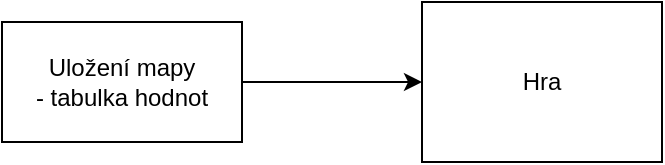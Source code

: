 <mxfile version="26.1.2">
  <diagram name="Stránka-1" id="FR35m5D3eXrCVvi_Cs-f">
    <mxGraphModel dx="1050" dy="531" grid="1" gridSize="10" guides="1" tooltips="1" connect="1" arrows="1" fold="1" page="1" pageScale="1" pageWidth="827" pageHeight="1169" math="0" shadow="0">
      <root>
        <mxCell id="0" />
        <mxCell id="1" parent="0" />
        <mxCell id="NI6HTg9RiwUAqi7-vGue-1" value="Hra" style="rounded=0;whiteSpace=wrap;html=1;" vertex="1" parent="1">
          <mxGeometry x="460" y="390" width="120" height="80" as="geometry" />
        </mxCell>
        <mxCell id="NI6HTg9RiwUAqi7-vGue-3" value="" style="edgeStyle=orthogonalEdgeStyle;rounded=0;orthogonalLoop=1;jettySize=auto;html=1;" edge="1" parent="1" source="NI6HTg9RiwUAqi7-vGue-2" target="NI6HTg9RiwUAqi7-vGue-1">
          <mxGeometry relative="1" as="geometry" />
        </mxCell>
        <mxCell id="NI6HTg9RiwUAqi7-vGue-2" value="Uložení mapy&lt;br&gt;- tabulka hodnot" style="rounded=0;whiteSpace=wrap;html=1;" vertex="1" parent="1">
          <mxGeometry x="250" y="400" width="120" height="60" as="geometry" />
        </mxCell>
      </root>
    </mxGraphModel>
  </diagram>
</mxfile>

